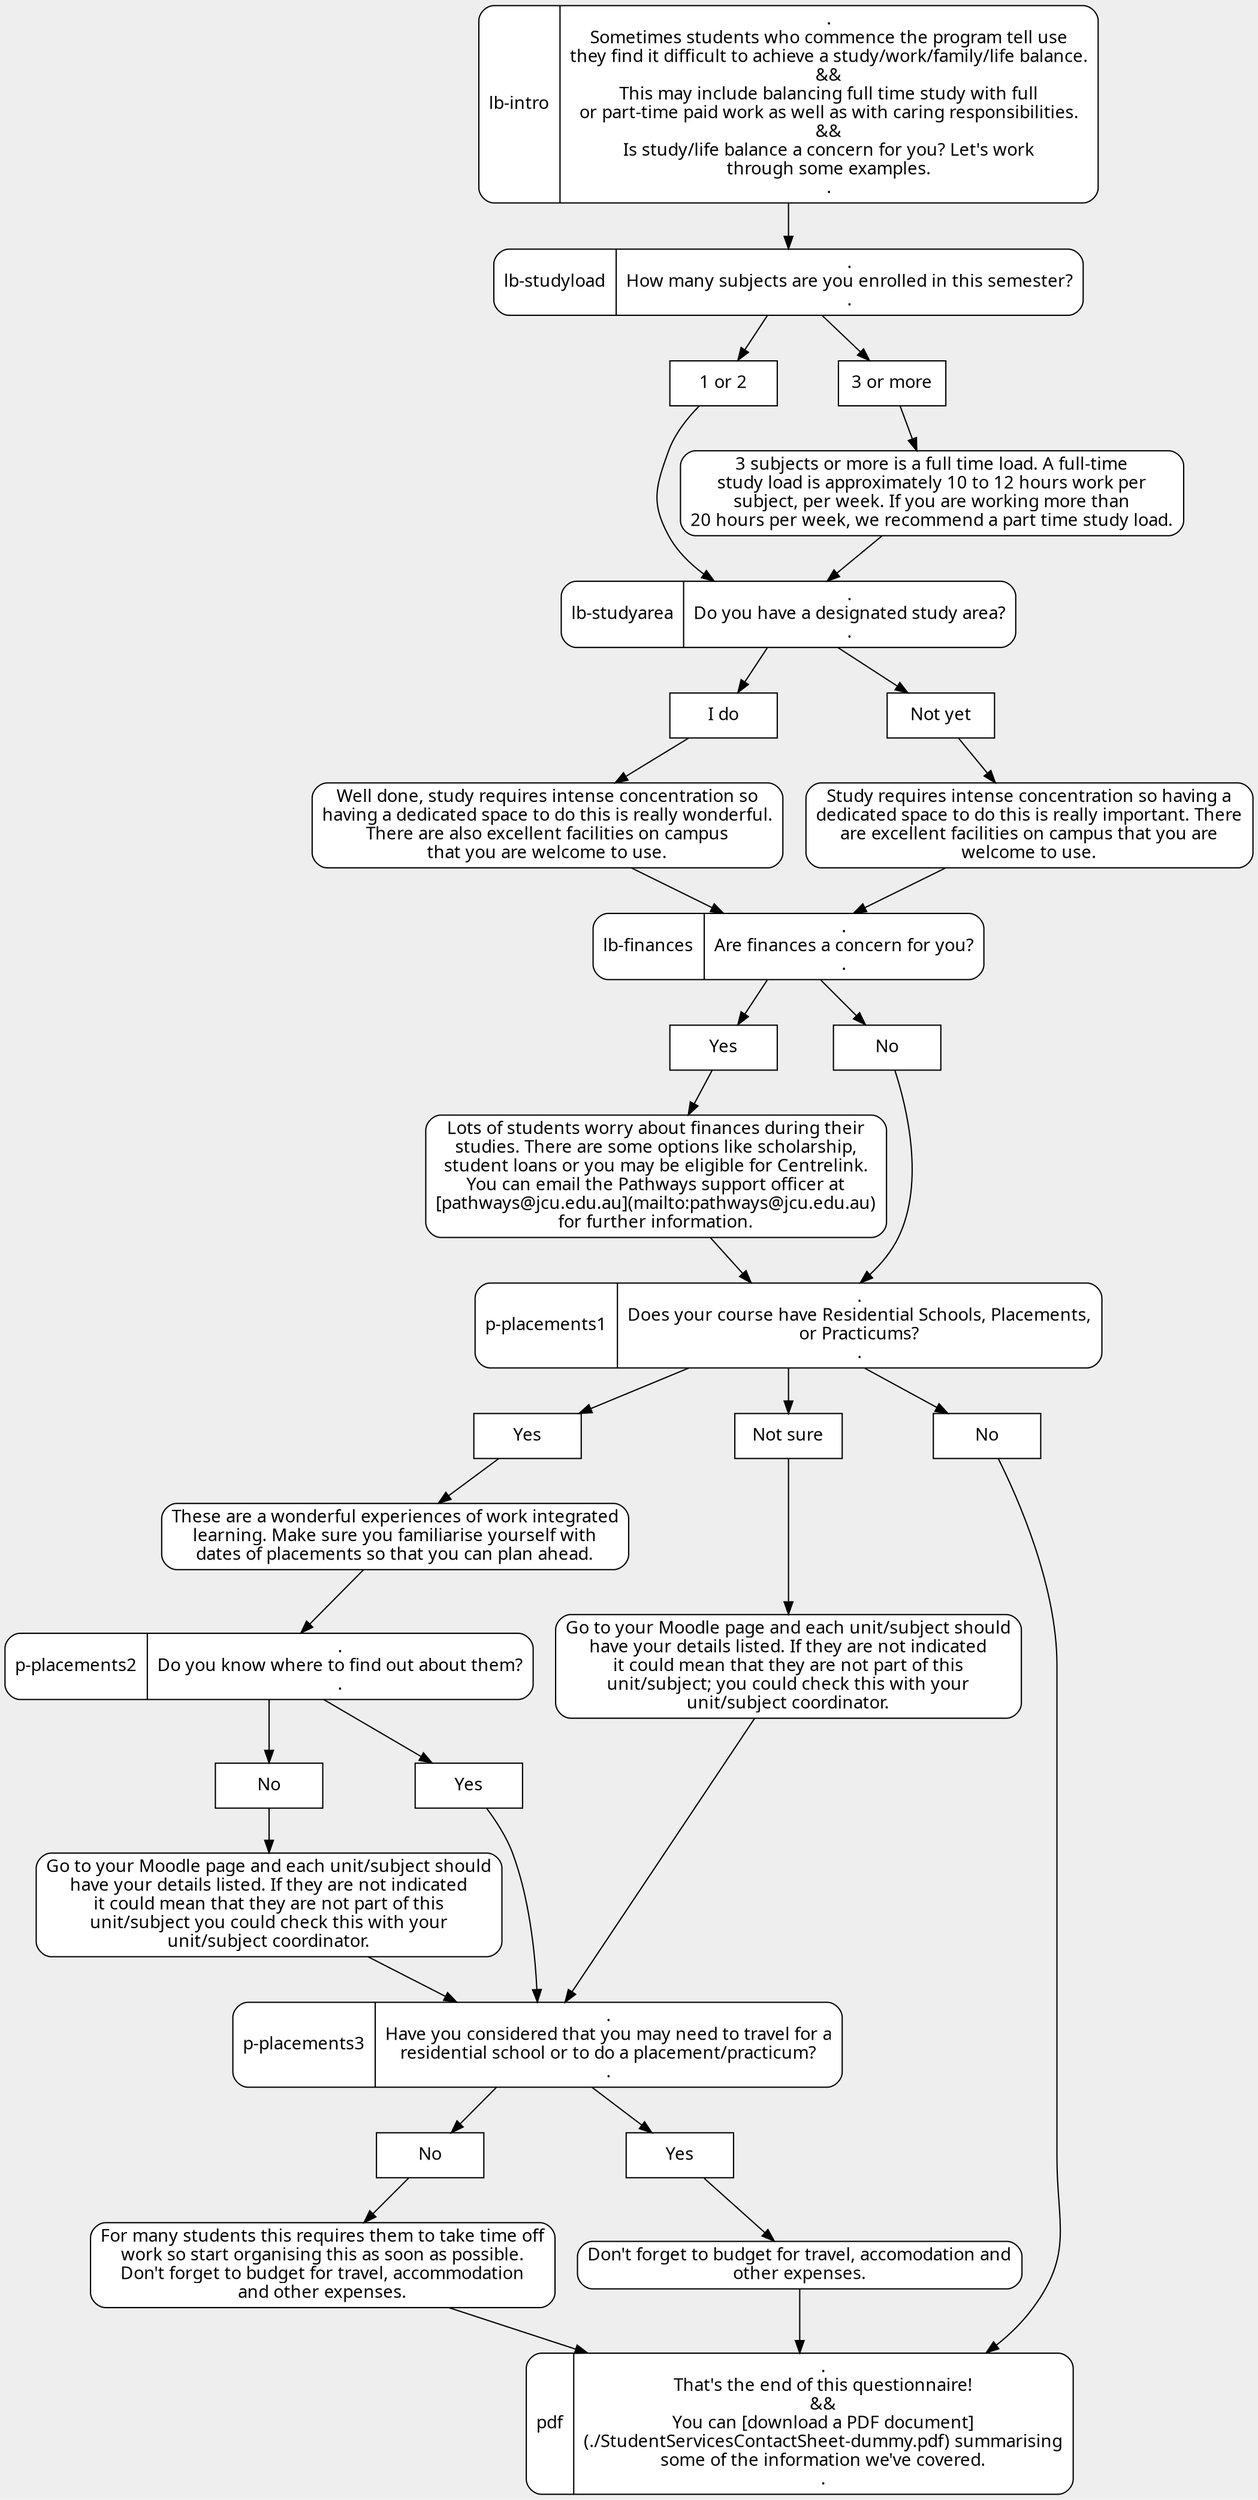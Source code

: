digraph {
	ranksep=0.5
	bgcolor="#eeeeee" # nice grey background, comment out for printing
	node [style="filled",fillcolor="#ffffff",shape="box",fontname="sans",width="1.2"]


	{ # question nodes
		node [shape="record",style="filled,rounded"]

		"lb-intro"      [label="{\N}|{.\nSometimes students who commence the program tell use\nthey find it difficult to achieve a study/work/family/life balance.\n&&\nThis may include balancing full time study with full\nor part-time paid work as well as with caring responsibilities.\n&&\nIs study/life balance a concern for you? Let\'s work\nthrough some examples.\n.}"]
		"lb-studyload"  [label="{\N}|{.\nHow many subjects are you enrolled in this semester?\n.}"]
		"lb-studyarea"  [label="{\N}|{.\nDo you have a designated study area?\n.}"]
		"lb-finances"   [label="{\N}|{.\nAre finances a concern for you?\n.}"]
		"p-placements1" [label="{\N}|{.\nDoes your course have Residential Schools, Placements,\nor Practicums?\n.}"]
		"p-placements2" [label="{\N}|{.\nDo you know where to find out about them?\n.}"]
		"p-placements3" [label="{\N}|{.\nHave you considered that you may need to travel for a\nresidential school or to do a placement/practicum?\n.}"]
		"pdf"           [label="{\N}|{.\nThat's the end of this questionnaire!\n&&\nYou can [download a PDF document]\n(./StudentServicesContactSheet-dummy.pdf) summarising\nsome of the information we've covered.\n.}"]

	}


	{ # answer nodes
		node [shape="box",style="filled"]

		{ rank=same; "lb-studyload-1_or_2" [label="1 or 2"]; "lb-studyload-3_or_more" [label="3 or more"]; }
		{ rank=same; "lb-studyarea-I_do" [label="I do"]; "lb-studyarea-not_yet" [label="Not yet"]; }
		{ rank=same; "lb-finances-yes" [label="Yes"]; "lb-finances-no" [label="No"]; }
		{ rank=same; "p-placements1-yes" [label="Yes"]; "p-placements1-no" [label="No"]; "p-placements1-not-sure" [label="Not sure"]; }
		{ rank=same; "p-placements2-yes" [label="Yes"]; "p-placements2-no" [label="No"]; }
		{ rank=same; "p-placements3-yes" [label="Yes"]; "p-placements3-no" [label="No"]; }

	}


	{ # answer info boxes
		node [shape="box",style="filled,rounded"]

		"lb-studyload-3_or_more-info" [label="3 subjects or more is a full time load. A full-time\nstudy load is approximately 10 to 12 hours work per\nsubject, per week. If you are working more than\n20 hours per week, we recommend a part time study load."];
		"lb-studyarea-I_do-info"      [label="Well done, study requires intense concentration so\nhaving a dedicated space to do this is really wonderful.\nThere are also excellent facilities on campus\nthat you are welcome to use."];
		"lb-studyarea-not_yet-info"   [label="Study requires intense concentration so having a\ndedicated space to do this is really important. There\nare excellent facilities on campus that you are\nwelcome to use."];
		"lb-finances-yes-info"        [label="Lots of students worry about finances during their\nstudies. There are some options like scholarship,\nstudent loans or you may be eligible for Centrelink.\nYou can email the Pathways support officer at\n[pathways@jcu.edu.au](mailto:pathways@jcu.edu.au)\nfor further information."];
		"p-placements1-yes-info"      [label="These are a wonderful experiences of work integrated\nlearning. Make sure you familiarise yourself with\ndates of placements so that you can plan ahead."];
		"p-placements1-not-sure-info" [label="Go to your Moodle page and each unit/subject should\nhave your details listed. If they are not indicated\nit could mean that they are not part of this\nunit/subject; you could check this with your\nunit/subject coordinator."];
		"p-placements2-no-info"       [label="Go to your Moodle page and each unit/subject should\nhave your details listed. If they are not indicated\nit could mean that they are not part of this\nunit/subject you could check this with your\nunit/subject coordinator."];
		"p-placements3-yes-info"      [label="Don\'t forget to budget for travel, accomodation and\nother expenses."];
		"p-placements3-no-info"       [label="For many students this requires them to take time off\nwork so start organising this as soon as possible.\nDon\'t forget to budget for travel, accommodation\nand other expenses."];

	}


	# connections

	"lb-intro" -> "lb-studyload"

	"lb-studyload-1_or_2" -> "lb-studyarea"
	"lb-studyload-3_or_more-info" -> "lb-studyarea"
	"lb-studyarea-I_do-info" -> "lb-finances"
	"lb-studyarea-not_yet-info" -> "lb-finances"
	"lb-finances-yes-info" -> "p-placements1"
	"lb-finances-no" -> "p-placements1"
	"p-placements1-yes-info" -> "p-placements2"
	"p-placements1-no" -> "pdf"
	"p-placements1-not-sure-info" -> "p-placements3"
	"p-placements2-yes" -> "p-placements3"
	"p-placements2-no-info" -> "p-placements3"
	"p-placements3-yes-info" -> "pdf"
	"p-placements3-no-info" -> "pdf"

	"lb-studyload" -> { "lb-studyload-1_or_2" "lb-studyload-3_or_more" }
	"lb-studyarea" -> { "lb-studyarea-I_do" "lb-studyarea-not_yet" }
	"lb-finances" -> { "lb-finances-yes" "lb-finances-no" }
	"p-placements1" -> { "p-placements1-yes" "p-placements1-no" "p-placements1-not-sure" }
	"p-placements2" -> { "p-placements2-yes" "p-placements2-no" }
	"p-placements3" -> { "p-placements3-yes" "p-placements3-no" }


	"lb-studyload-3_or_more" -> "lb-studyload-3_or_more-info"
	"lb-studyarea-I_do" -> "lb-studyarea-I_do-info"
	"lb-studyarea-not_yet" -> "lb-studyarea-not_yet-info"
	"lb-finances-yes" -> "lb-finances-yes-info"
	"p-placements1-yes" -> "p-placements1-yes-info"
	"p-placements1-not-sure" -> "p-placements1-not-sure-info"
	"p-placements2-no" -> "p-placements2-no-info"
	"p-placements3-yes" -> "p-placements3-yes-info"
	"p-placements3-no" -> "p-placements3-no-info"















}